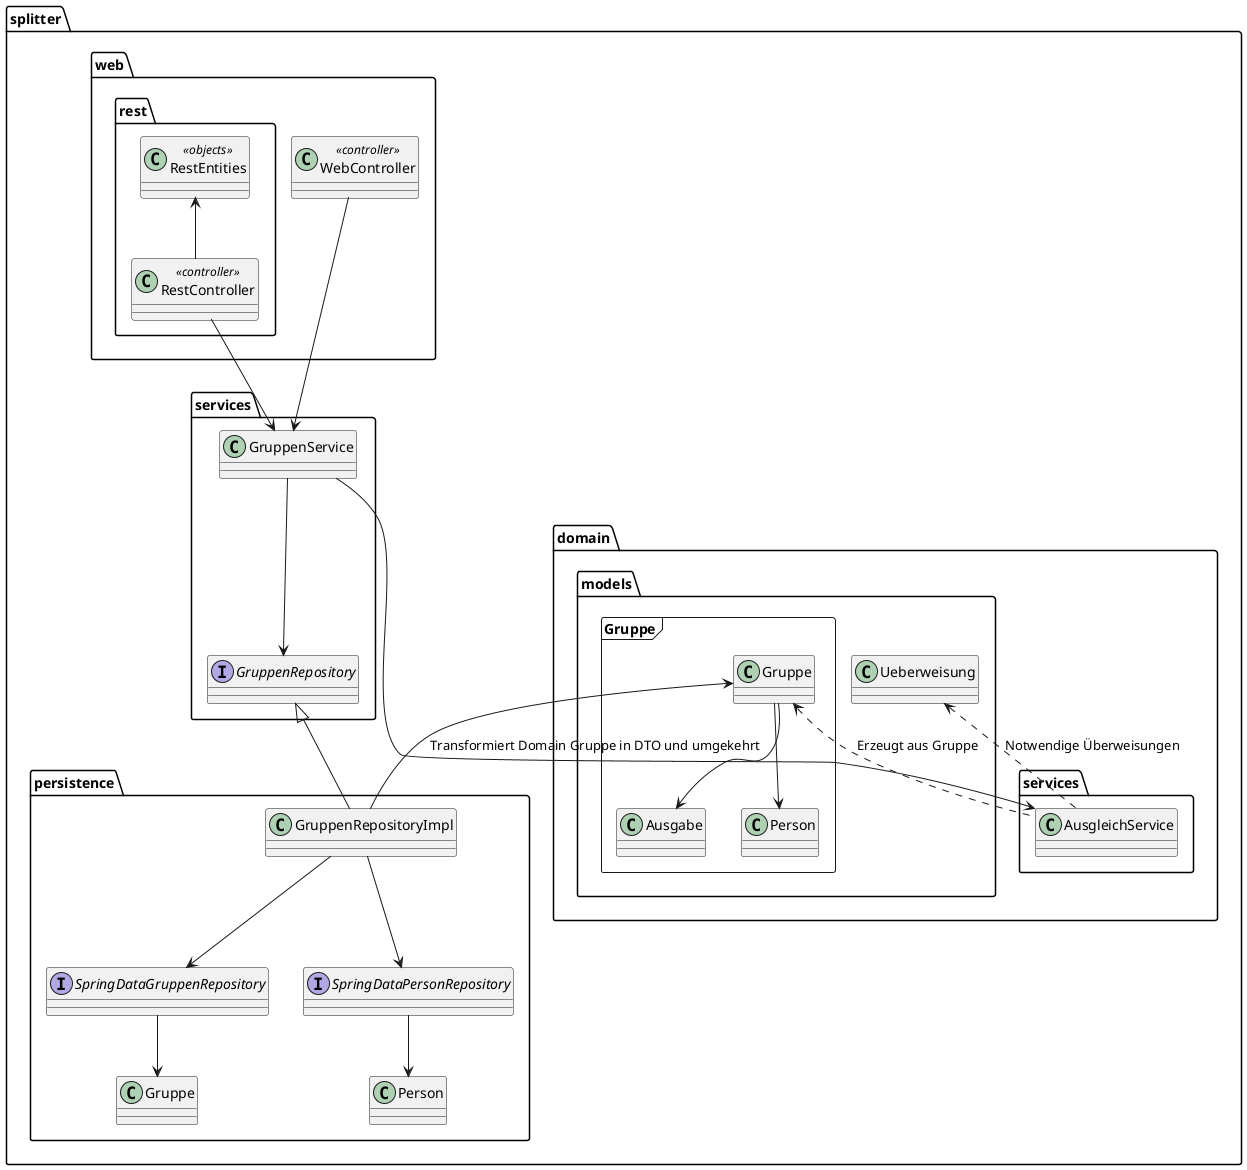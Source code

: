 @startuml

package splitter {
    package domain.services {
        class AusgleichService

    }

    package services {
        interface GruppenRepository
        class GruppenService
        GruppenService --> GruppenRepository
        GruppenService --> AusgleichService

    }

    package persistence {
        class Gruppe
        class Person
        interface SpringDataGruppenRepository
        interface SpringDataPersonRepository
        class GruppenRepositoryImpl
        GruppenRepositoryImpl --> SpringDataGruppenRepository
        GruppenRepositoryImpl --> SpringDataPersonRepository
        SpringDataGruppenRepository --> Gruppe
        SpringDataPersonRepository --> Person
        GruppenRepository <|-- GruppenRepositoryImpl
    }

    package domain.models {

        class Ueberweisung

        package Gruppe <<Frame>> {
            class Person
            class Ausgabe
            class Gruppe
            Gruppe --> Person
            Gruppe --> Ausgabe
            Gruppe <.. AusgleichService : Erzeugt aus Gruppe
            Gruppe <-- GruppenRepositoryImpl : Transformiert Domain Gruppe in DTO und umgekehrt

        }
        Ueberweisung <.. AusgleichService : Notwendige Überweisungen
    }

    package web {
        class WebController <<controller>>
        WebController --> GruppenService
        package rest {
            class RestController <<controller>>
            class RestEntities <<objects>>
            RestEntities <-- RestController
            RestController --> GruppenService
        }
    }


}
@enduml